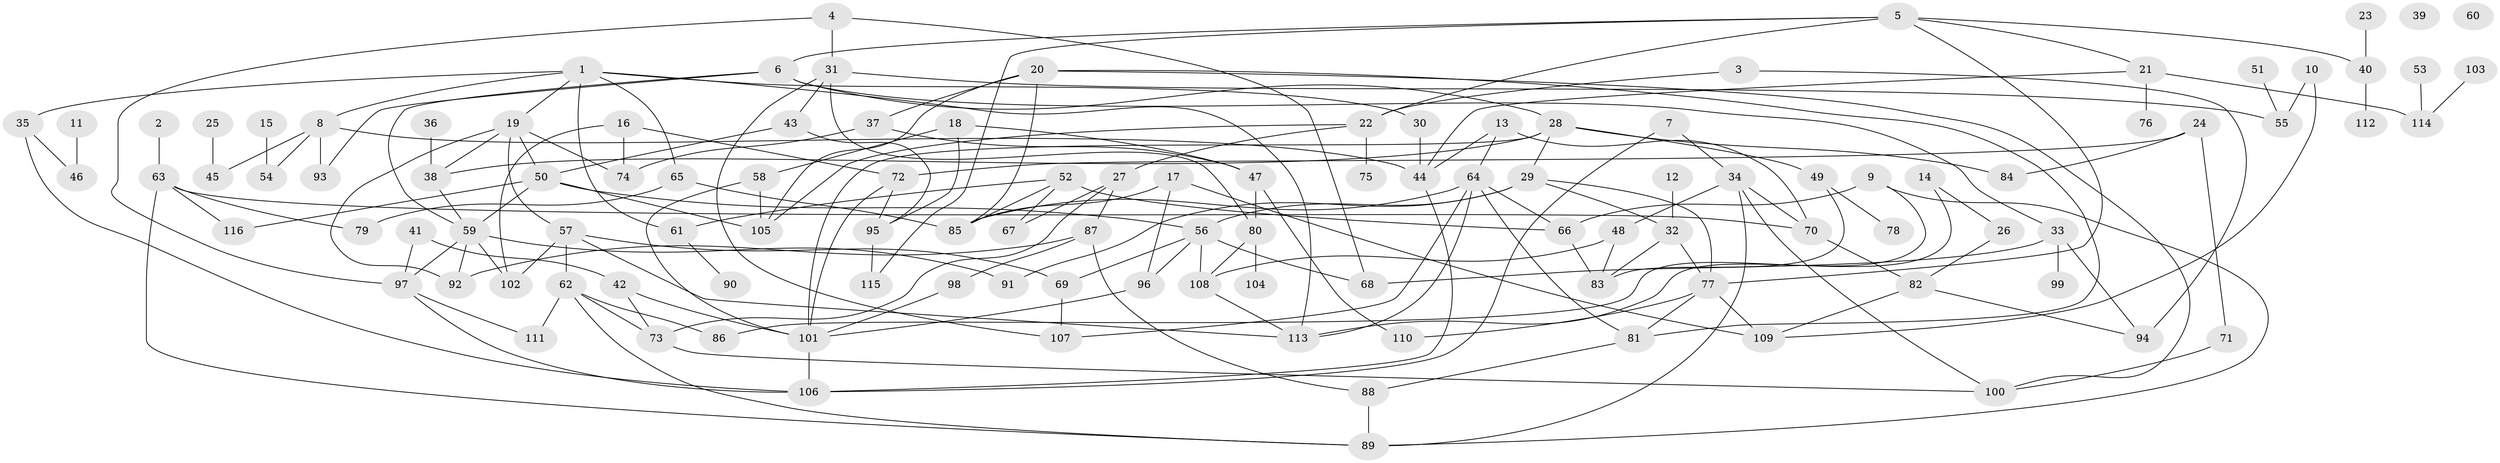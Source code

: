 // Generated by graph-tools (version 1.1) at 2025/12/03/09/25 04:12:56]
// undirected, 116 vertices, 186 edges
graph export_dot {
graph [start="1"]
  node [color=gray90,style=filled];
  1;
  2;
  3;
  4;
  5;
  6;
  7;
  8;
  9;
  10;
  11;
  12;
  13;
  14;
  15;
  16;
  17;
  18;
  19;
  20;
  21;
  22;
  23;
  24;
  25;
  26;
  27;
  28;
  29;
  30;
  31;
  32;
  33;
  34;
  35;
  36;
  37;
  38;
  39;
  40;
  41;
  42;
  43;
  44;
  45;
  46;
  47;
  48;
  49;
  50;
  51;
  52;
  53;
  54;
  55;
  56;
  57;
  58;
  59;
  60;
  61;
  62;
  63;
  64;
  65;
  66;
  67;
  68;
  69;
  70;
  71;
  72;
  73;
  74;
  75;
  76;
  77;
  78;
  79;
  80;
  81;
  82;
  83;
  84;
  85;
  86;
  87;
  88;
  89;
  90;
  91;
  92;
  93;
  94;
  95;
  96;
  97;
  98;
  99;
  100;
  101;
  102;
  103;
  104;
  105;
  106;
  107;
  108;
  109;
  110;
  111;
  112;
  113;
  114;
  115;
  116;
  1 -- 8;
  1 -- 19;
  1 -- 30;
  1 -- 35;
  1 -- 61;
  1 -- 65;
  1 -- 113;
  2 -- 63;
  3 -- 22;
  3 -- 94;
  4 -- 31;
  4 -- 68;
  4 -- 97;
  5 -- 6;
  5 -- 21;
  5 -- 22;
  5 -- 40;
  5 -- 77;
  5 -- 115;
  6 -- 28;
  6 -- 33;
  6 -- 59;
  6 -- 93;
  7 -- 34;
  7 -- 106;
  8 -- 44;
  8 -- 45;
  8 -- 54;
  8 -- 93;
  9 -- 66;
  9 -- 86;
  9 -- 89;
  10 -- 55;
  10 -- 109;
  11 -- 46;
  12 -- 32;
  13 -- 44;
  13 -- 64;
  13 -- 70;
  14 -- 26;
  14 -- 113;
  15 -- 54;
  16 -- 72;
  16 -- 74;
  16 -- 102;
  17 -- 85;
  17 -- 96;
  17 -- 109;
  18 -- 47;
  18 -- 58;
  18 -- 95;
  19 -- 38;
  19 -- 50;
  19 -- 57;
  19 -- 74;
  19 -- 92;
  20 -- 37;
  20 -- 81;
  20 -- 85;
  20 -- 100;
  20 -- 105;
  21 -- 44;
  21 -- 76;
  21 -- 114;
  22 -- 27;
  22 -- 75;
  22 -- 105;
  23 -- 40;
  24 -- 71;
  24 -- 72;
  24 -- 84;
  25 -- 45;
  26 -- 82;
  27 -- 67;
  27 -- 73;
  27 -- 87;
  28 -- 29;
  28 -- 38;
  28 -- 49;
  28 -- 84;
  28 -- 101;
  29 -- 32;
  29 -- 56;
  29 -- 77;
  29 -- 91;
  30 -- 44;
  31 -- 43;
  31 -- 55;
  31 -- 80;
  31 -- 107;
  32 -- 77;
  32 -- 83;
  33 -- 68;
  33 -- 94;
  33 -- 99;
  34 -- 48;
  34 -- 70;
  34 -- 89;
  34 -- 100;
  35 -- 46;
  35 -- 106;
  36 -- 38;
  37 -- 47;
  37 -- 74;
  38 -- 59;
  40 -- 112;
  41 -- 42;
  41 -- 97;
  42 -- 73;
  42 -- 101;
  43 -- 50;
  43 -- 95;
  44 -- 106;
  47 -- 80;
  47 -- 110;
  48 -- 83;
  48 -- 108;
  49 -- 78;
  49 -- 83;
  50 -- 56;
  50 -- 59;
  50 -- 105;
  50 -- 116;
  51 -- 55;
  52 -- 61;
  52 -- 66;
  52 -- 67;
  52 -- 85;
  53 -- 114;
  56 -- 68;
  56 -- 69;
  56 -- 96;
  56 -- 108;
  57 -- 62;
  57 -- 69;
  57 -- 102;
  57 -- 113;
  58 -- 101;
  58 -- 105;
  59 -- 91;
  59 -- 92;
  59 -- 97;
  59 -- 102;
  61 -- 90;
  62 -- 73;
  62 -- 86;
  62 -- 89;
  62 -- 111;
  63 -- 70;
  63 -- 79;
  63 -- 89;
  63 -- 116;
  64 -- 66;
  64 -- 81;
  64 -- 85;
  64 -- 107;
  64 -- 113;
  65 -- 79;
  65 -- 85;
  66 -- 83;
  69 -- 107;
  70 -- 82;
  71 -- 100;
  72 -- 95;
  72 -- 101;
  73 -- 100;
  77 -- 81;
  77 -- 109;
  77 -- 110;
  80 -- 104;
  80 -- 108;
  81 -- 88;
  82 -- 94;
  82 -- 109;
  87 -- 88;
  87 -- 92;
  87 -- 98;
  88 -- 89;
  95 -- 115;
  96 -- 101;
  97 -- 106;
  97 -- 111;
  98 -- 101;
  101 -- 106;
  103 -- 114;
  108 -- 113;
}
